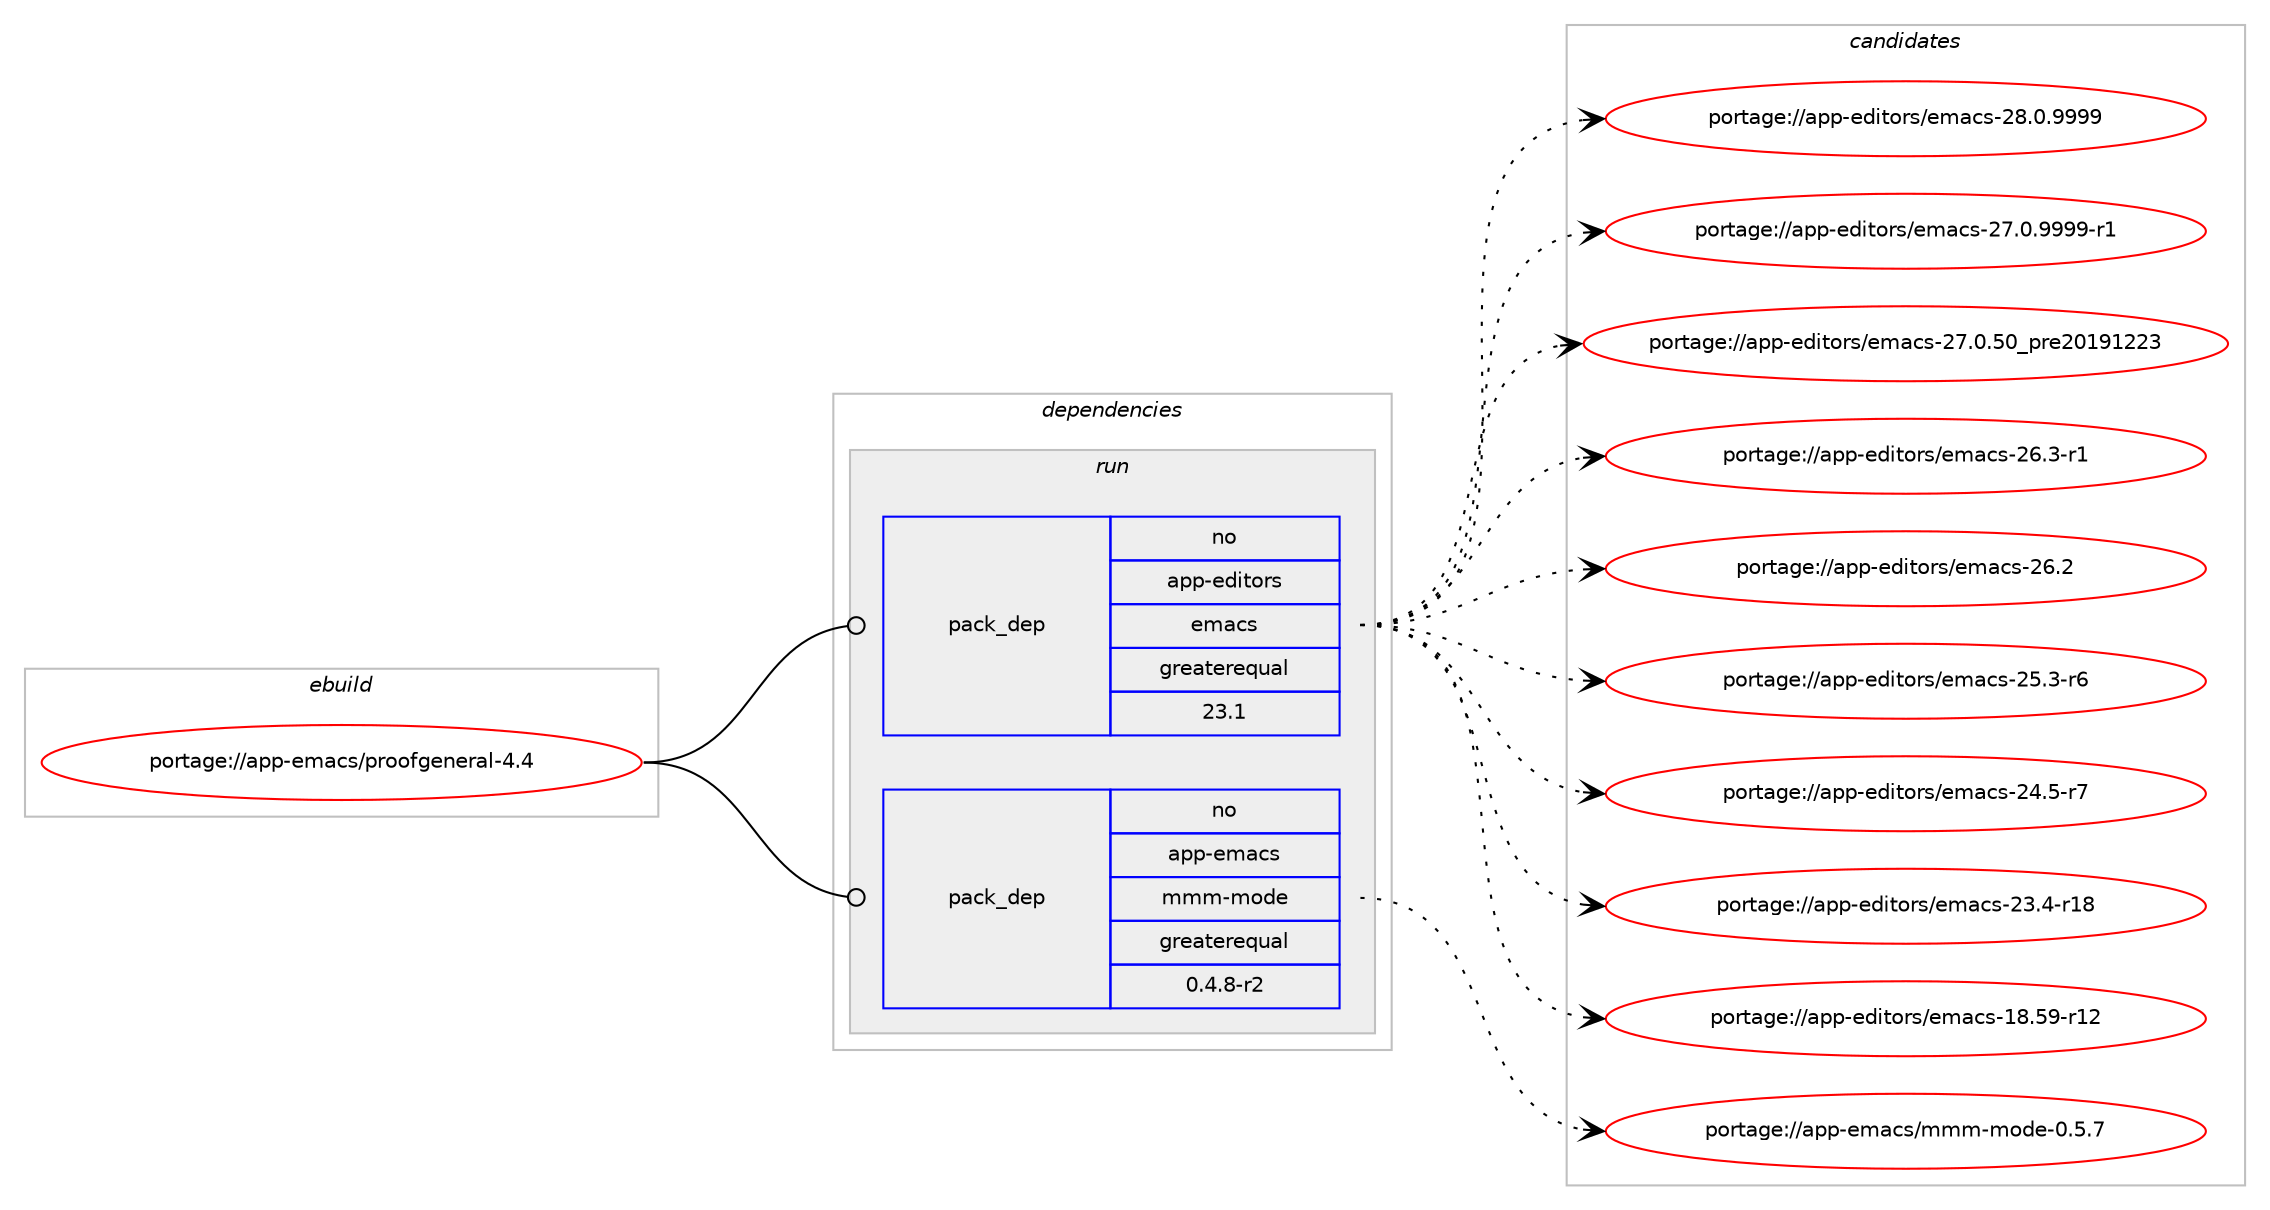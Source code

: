 digraph prolog {

# *************
# Graph options
# *************

newrank=true;
concentrate=true;
compound=true;
graph [rankdir=LR,fontname=Helvetica,fontsize=10,ranksep=1.5];#, ranksep=2.5, nodesep=0.2];
edge  [arrowhead=vee];
node  [fontname=Helvetica,fontsize=10];

# **********
# The ebuild
# **********

subgraph cluster_leftcol {
color=gray;
label=<<i>ebuild</i>>;
id [label="portage://app-emacs/proofgeneral-4.4", color=red, width=4, href="../app-emacs/proofgeneral-4.4.svg"];
}

# ****************
# The dependencies
# ****************

subgraph cluster_midcol {
color=gray;
label=<<i>dependencies</i>>;
subgraph cluster_compile {
fillcolor="#eeeeee";
style=filled;
label=<<i>compile</i>>;
}
subgraph cluster_compileandrun {
fillcolor="#eeeeee";
style=filled;
label=<<i>compile and run</i>>;
}
subgraph cluster_run {
fillcolor="#eeeeee";
style=filled;
label=<<i>run</i>>;
subgraph pack475958 {
dependency633599 [label=<<TABLE BORDER="0" CELLBORDER="1" CELLSPACING="0" CELLPADDING="4" WIDTH="220"><TR><TD ROWSPAN="6" CELLPADDING="30">pack_dep</TD></TR><TR><TD WIDTH="110">no</TD></TR><TR><TD>app-editors</TD></TR><TR><TD>emacs</TD></TR><TR><TD>greaterequal</TD></TR><TR><TD>23.1</TD></TR></TABLE>>, shape=none, color=blue];
}
id:e -> dependency633599:w [weight=20,style="solid",arrowhead="odot"];
subgraph pack475959 {
dependency633600 [label=<<TABLE BORDER="0" CELLBORDER="1" CELLSPACING="0" CELLPADDING="4" WIDTH="220"><TR><TD ROWSPAN="6" CELLPADDING="30">pack_dep</TD></TR><TR><TD WIDTH="110">no</TD></TR><TR><TD>app-emacs</TD></TR><TR><TD>mmm-mode</TD></TR><TR><TD>greaterequal</TD></TR><TR><TD>0.4.8-r2</TD></TR></TABLE>>, shape=none, color=blue];
}
id:e -> dependency633600:w [weight=20,style="solid",arrowhead="odot"];
}
}

# **************
# The candidates
# **************

subgraph cluster_choices {
rank=same;
color=gray;
label=<<i>candidates</i>>;

subgraph choice475958 {
color=black;
nodesep=1;
choice971121124510110010511611111411547101109979911545505646484657575757 [label="portage://app-editors/emacs-28.0.9999", color=red, width=4,href="../app-editors/emacs-28.0.9999.svg"];
choice9711211245101100105116111114115471011099799115455055464846575757574511449 [label="portage://app-editors/emacs-27.0.9999-r1", color=red, width=4,href="../app-editors/emacs-27.0.9999-r1.svg"];
choice97112112451011001051161111141154710110997991154550554648465348951121141015048495749505051 [label="portage://app-editors/emacs-27.0.50_pre20191223", color=red, width=4,href="../app-editors/emacs-27.0.50_pre20191223.svg"];
choice971121124510110010511611111411547101109979911545505446514511449 [label="portage://app-editors/emacs-26.3-r1", color=red, width=4,href="../app-editors/emacs-26.3-r1.svg"];
choice97112112451011001051161111141154710110997991154550544650 [label="portage://app-editors/emacs-26.2", color=red, width=4,href="../app-editors/emacs-26.2.svg"];
choice971121124510110010511611111411547101109979911545505346514511454 [label="portage://app-editors/emacs-25.3-r6", color=red, width=4,href="../app-editors/emacs-25.3-r6.svg"];
choice971121124510110010511611111411547101109979911545505246534511455 [label="portage://app-editors/emacs-24.5-r7", color=red, width=4,href="../app-editors/emacs-24.5-r7.svg"];
choice97112112451011001051161111141154710110997991154550514652451144956 [label="portage://app-editors/emacs-23.4-r18", color=red, width=4,href="../app-editors/emacs-23.4-r18.svg"];
choice9711211245101100105116111114115471011099799115454956465357451144950 [label="portage://app-editors/emacs-18.59-r12", color=red, width=4,href="../app-editors/emacs-18.59-r12.svg"];
dependency633599:e -> choice971121124510110010511611111411547101109979911545505646484657575757:w [style=dotted,weight="100"];
dependency633599:e -> choice9711211245101100105116111114115471011099799115455055464846575757574511449:w [style=dotted,weight="100"];
dependency633599:e -> choice97112112451011001051161111141154710110997991154550554648465348951121141015048495749505051:w [style=dotted,weight="100"];
dependency633599:e -> choice971121124510110010511611111411547101109979911545505446514511449:w [style=dotted,weight="100"];
dependency633599:e -> choice97112112451011001051161111141154710110997991154550544650:w [style=dotted,weight="100"];
dependency633599:e -> choice971121124510110010511611111411547101109979911545505346514511454:w [style=dotted,weight="100"];
dependency633599:e -> choice971121124510110010511611111411547101109979911545505246534511455:w [style=dotted,weight="100"];
dependency633599:e -> choice97112112451011001051161111141154710110997991154550514652451144956:w [style=dotted,weight="100"];
dependency633599:e -> choice9711211245101100105116111114115471011099799115454956465357451144950:w [style=dotted,weight="100"];
}
subgraph choice475959 {
color=black;
nodesep=1;
choice971121124510110997991154710910910945109111100101454846534655 [label="portage://app-emacs/mmm-mode-0.5.7", color=red, width=4,href="../app-emacs/mmm-mode-0.5.7.svg"];
dependency633600:e -> choice971121124510110997991154710910910945109111100101454846534655:w [style=dotted,weight="100"];
}
}

}
